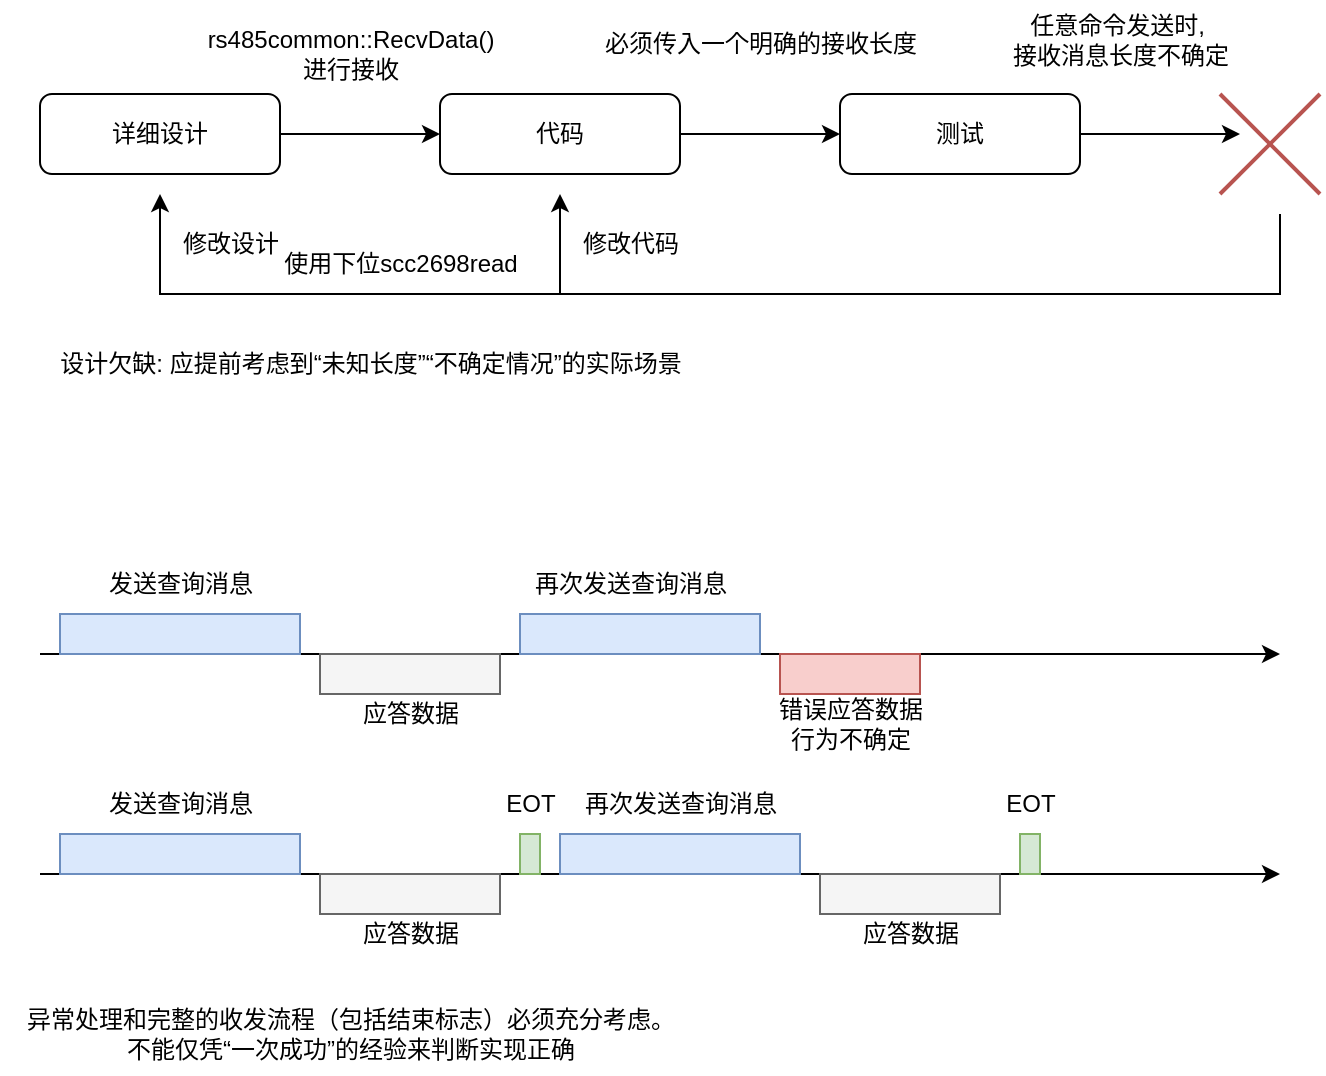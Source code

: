 <mxfile version="28.1.2">
  <diagram name="第 1 页" id="EDp3G40rQHVfG3d7pGEE">
    <mxGraphModel dx="913" dy="499" grid="1" gridSize="10" guides="1" tooltips="1" connect="1" arrows="0" fold="1" page="1" pageScale="1" pageWidth="827" pageHeight="1169" math="0" shadow="0">
      <root>
        <mxCell id="0" />
        <mxCell id="1" parent="0" />
        <mxCell id="7sq4FqvOHcfhc_V7E_Is-4" style="edgeStyle=orthogonalEdgeStyle;rounded=0;orthogonalLoop=1;jettySize=auto;html=1;" parent="1" source="7sq4FqvOHcfhc_V7E_Is-1" target="7sq4FqvOHcfhc_V7E_Is-2" edge="1">
          <mxGeometry relative="1" as="geometry" />
        </mxCell>
        <mxCell id="7sq4FqvOHcfhc_V7E_Is-1" value="详细设计" style="rounded=1;whiteSpace=wrap;html=1;" parent="1" vertex="1">
          <mxGeometry x="160" y="200" width="120" height="40" as="geometry" />
        </mxCell>
        <mxCell id="7sq4FqvOHcfhc_V7E_Is-5" style="edgeStyle=orthogonalEdgeStyle;rounded=0;orthogonalLoop=1;jettySize=auto;html=1;" parent="1" source="7sq4FqvOHcfhc_V7E_Is-2" target="7sq4FqvOHcfhc_V7E_Is-3" edge="1">
          <mxGeometry relative="1" as="geometry" />
        </mxCell>
        <mxCell id="7sq4FqvOHcfhc_V7E_Is-2" value="代码" style="rounded=1;whiteSpace=wrap;html=1;" parent="1" vertex="1">
          <mxGeometry x="360" y="200" width="120" height="40" as="geometry" />
        </mxCell>
        <mxCell id="7sq4FqvOHcfhc_V7E_Is-8" style="edgeStyle=orthogonalEdgeStyle;rounded=0;orthogonalLoop=1;jettySize=auto;html=1;" parent="1" source="7sq4FqvOHcfhc_V7E_Is-3" edge="1">
          <mxGeometry relative="1" as="geometry">
            <mxPoint x="760.0" y="220" as="targetPoint" />
          </mxGeometry>
        </mxCell>
        <mxCell id="7sq4FqvOHcfhc_V7E_Is-3" value="测试" style="rounded=1;whiteSpace=wrap;html=1;" parent="1" vertex="1">
          <mxGeometry x="560" y="200" width="120" height="40" as="geometry" />
        </mxCell>
        <mxCell id="7sq4FqvOHcfhc_V7E_Is-6" value="" style="endArrow=none;html=1;rounded=0;fillColor=#f8cecc;strokeColor=#b85450;strokeWidth=2;" parent="1" edge="1">
          <mxGeometry width="50" height="50" relative="1" as="geometry">
            <mxPoint x="750" y="250" as="sourcePoint" />
            <mxPoint x="800" y="200" as="targetPoint" />
          </mxGeometry>
        </mxCell>
        <mxCell id="7sq4FqvOHcfhc_V7E_Is-7" value="" style="endArrow=none;html=1;rounded=0;fillColor=#f8cecc;strokeColor=#b85450;strokeWidth=2;" parent="1" edge="1">
          <mxGeometry width="50" height="50" relative="1" as="geometry">
            <mxPoint x="800" y="250" as="sourcePoint" />
            <mxPoint x="750" y="200" as="targetPoint" />
          </mxGeometry>
        </mxCell>
        <mxCell id="7sq4FqvOHcfhc_V7E_Is-9" value="" style="endArrow=classic;html=1;rounded=0;" parent="1" edge="1">
          <mxGeometry width="50" height="50" relative="1" as="geometry">
            <mxPoint x="780" y="260" as="sourcePoint" />
            <mxPoint x="220" y="250" as="targetPoint" />
            <Array as="points">
              <mxPoint x="780" y="300" />
              <mxPoint x="220" y="300" />
            </Array>
          </mxGeometry>
        </mxCell>
        <mxCell id="7sq4FqvOHcfhc_V7E_Is-10" value="" style="endArrow=classic;html=1;rounded=0;" parent="1" edge="1">
          <mxGeometry width="50" height="50" relative="1" as="geometry">
            <mxPoint x="420" y="300" as="sourcePoint" />
            <mxPoint x="420" y="250" as="targetPoint" />
          </mxGeometry>
        </mxCell>
        <mxCell id="7sq4FqvOHcfhc_V7E_Is-11" value="修改设计" style="text;html=1;align=center;verticalAlign=middle;resizable=0;points=[];autosize=1;strokeColor=none;fillColor=none;" parent="1" vertex="1">
          <mxGeometry x="220" y="260" width="70" height="30" as="geometry" />
        </mxCell>
        <mxCell id="7sq4FqvOHcfhc_V7E_Is-12" value="修改代码" style="text;html=1;align=center;verticalAlign=middle;resizable=0;points=[];autosize=1;strokeColor=none;fillColor=none;" parent="1" vertex="1">
          <mxGeometry x="420" y="260" width="70" height="30" as="geometry" />
        </mxCell>
        <mxCell id="R3Los7oFmgDTBBbwaGdE-1" value="rs485common::RecvData()&lt;div&gt;进行接收&lt;/div&gt;" style="text;html=1;align=center;verticalAlign=middle;resizable=0;points=[];autosize=1;strokeColor=none;fillColor=none;" vertex="1" parent="1">
          <mxGeometry x="230" y="160" width="170" height="40" as="geometry" />
        </mxCell>
        <mxCell id="R3Los7oFmgDTBBbwaGdE-2" value="必须传入一个明确的接收长度" style="text;html=1;align=center;verticalAlign=middle;resizable=0;points=[];autosize=1;strokeColor=none;fillColor=none;" vertex="1" parent="1">
          <mxGeometry x="430" y="160" width="180" height="30" as="geometry" />
        </mxCell>
        <mxCell id="R3Los7oFmgDTBBbwaGdE-3" value="任意命令发送时,&amp;nbsp;&lt;div&gt;接收消息长度不确定&lt;/div&gt;" style="text;html=1;align=center;verticalAlign=middle;resizable=0;points=[];autosize=1;strokeColor=none;fillColor=none;" vertex="1" parent="1">
          <mxGeometry x="635" y="153" width="130" height="40" as="geometry" />
        </mxCell>
        <mxCell id="R3Los7oFmgDTBBbwaGdE-4" value="使用下位scc2698read" style="text;html=1;align=center;verticalAlign=middle;resizable=0;points=[];autosize=1;strokeColor=none;fillColor=none;" vertex="1" parent="1">
          <mxGeometry x="270" y="270" width="140" height="30" as="geometry" />
        </mxCell>
        <mxCell id="R3Los7oFmgDTBBbwaGdE-5" value="设计欠缺:&amp;nbsp;应提前考虑到“未知长度”“不确定情况”的实际场景" style="text;html=1;align=center;verticalAlign=middle;resizable=0;points=[];autosize=1;strokeColor=none;fillColor=none;" vertex="1" parent="1">
          <mxGeometry x="160" y="320" width="330" height="30" as="geometry" />
        </mxCell>
        <mxCell id="R3Los7oFmgDTBBbwaGdE-6" value="" style="endArrow=classic;html=1;rounded=0;" edge="1" parent="1">
          <mxGeometry width="50" height="50" relative="1" as="geometry">
            <mxPoint x="160" y="480" as="sourcePoint" />
            <mxPoint x="780" y="480" as="targetPoint" />
          </mxGeometry>
        </mxCell>
        <mxCell id="R3Los7oFmgDTBBbwaGdE-7" value="" style="rounded=0;whiteSpace=wrap;html=1;fillColor=#dae8fc;strokeColor=#6c8ebf;" vertex="1" parent="1">
          <mxGeometry x="170" y="460" width="120" height="20" as="geometry" />
        </mxCell>
        <mxCell id="R3Los7oFmgDTBBbwaGdE-8" value="" style="rounded=0;whiteSpace=wrap;html=1;fillColor=#f5f5f5;fontColor=#333333;strokeColor=#666666;" vertex="1" parent="1">
          <mxGeometry x="300" y="480" width="90" height="20" as="geometry" />
        </mxCell>
        <mxCell id="R3Los7oFmgDTBBbwaGdE-10" value="" style="rounded=0;whiteSpace=wrap;html=1;fillColor=#dae8fc;strokeColor=#6c8ebf;" vertex="1" parent="1">
          <mxGeometry x="400" y="460" width="120" height="20" as="geometry" />
        </mxCell>
        <mxCell id="R3Los7oFmgDTBBbwaGdE-11" value="" style="rounded=0;whiteSpace=wrap;html=1;fillColor=#f8cecc;strokeColor=#b85450;" vertex="1" parent="1">
          <mxGeometry x="530" y="480" width="70" height="20" as="geometry" />
        </mxCell>
        <mxCell id="R3Los7oFmgDTBBbwaGdE-12" value="" style="endArrow=classic;html=1;rounded=0;" edge="1" parent="1">
          <mxGeometry width="50" height="50" relative="1" as="geometry">
            <mxPoint x="160" y="590" as="sourcePoint" />
            <mxPoint x="780" y="590" as="targetPoint" />
          </mxGeometry>
        </mxCell>
        <mxCell id="R3Los7oFmgDTBBbwaGdE-13" value="" style="rounded=0;whiteSpace=wrap;html=1;fillColor=#dae8fc;strokeColor=#6c8ebf;" vertex="1" parent="1">
          <mxGeometry x="170" y="570" width="120" height="20" as="geometry" />
        </mxCell>
        <mxCell id="R3Los7oFmgDTBBbwaGdE-14" value="" style="rounded=0;whiteSpace=wrap;html=1;fillColor=#f5f5f5;fontColor=#333333;strokeColor=#666666;" vertex="1" parent="1">
          <mxGeometry x="300" y="590" width="90" height="20" as="geometry" />
        </mxCell>
        <mxCell id="R3Los7oFmgDTBBbwaGdE-15" value="" style="rounded=0;whiteSpace=wrap;html=1;fillColor=#dae8fc;strokeColor=#6c8ebf;" vertex="1" parent="1">
          <mxGeometry x="420" y="570" width="120" height="20" as="geometry" />
        </mxCell>
        <mxCell id="R3Los7oFmgDTBBbwaGdE-17" value="" style="rounded=0;whiteSpace=wrap;html=1;fillColor=#d5e8d4;strokeColor=#82b366;" vertex="1" parent="1">
          <mxGeometry x="400" y="570" width="10" height="20" as="geometry" />
        </mxCell>
        <mxCell id="R3Los7oFmgDTBBbwaGdE-19" value="" style="rounded=0;whiteSpace=wrap;html=1;fillColor=#f5f5f5;fontColor=#333333;strokeColor=#666666;" vertex="1" parent="1">
          <mxGeometry x="550" y="590" width="90" height="20" as="geometry" />
        </mxCell>
        <mxCell id="R3Los7oFmgDTBBbwaGdE-20" value="" style="rounded=0;whiteSpace=wrap;html=1;fillColor=#d5e8d4;strokeColor=#82b366;" vertex="1" parent="1">
          <mxGeometry x="650" y="570" width="10" height="20" as="geometry" />
        </mxCell>
        <mxCell id="R3Los7oFmgDTBBbwaGdE-21" value="EOT" style="text;html=1;align=center;verticalAlign=middle;resizable=0;points=[];autosize=1;strokeColor=none;fillColor=none;" vertex="1" parent="1">
          <mxGeometry x="380" y="540" width="50" height="30" as="geometry" />
        </mxCell>
        <mxCell id="R3Los7oFmgDTBBbwaGdE-22" value="EOT" style="text;html=1;align=center;verticalAlign=middle;resizable=0;points=[];autosize=1;strokeColor=none;fillColor=none;" vertex="1" parent="1">
          <mxGeometry x="630" y="540" width="50" height="30" as="geometry" />
        </mxCell>
        <mxCell id="R3Los7oFmgDTBBbwaGdE-23" value="发送查询消息" style="text;html=1;align=center;verticalAlign=middle;resizable=0;points=[];autosize=1;strokeColor=none;fillColor=none;" vertex="1" parent="1">
          <mxGeometry x="180" y="430" width="100" height="30" as="geometry" />
        </mxCell>
        <mxCell id="R3Los7oFmgDTBBbwaGdE-24" value="应答数据" style="text;html=1;align=center;verticalAlign=middle;resizable=0;points=[];autosize=1;strokeColor=none;fillColor=none;" vertex="1" parent="1">
          <mxGeometry x="310" y="495" width="70" height="30" as="geometry" />
        </mxCell>
        <mxCell id="R3Los7oFmgDTBBbwaGdE-25" value="再次发送查询消息" style="text;html=1;align=center;verticalAlign=middle;resizable=0;points=[];autosize=1;strokeColor=none;fillColor=none;" vertex="1" parent="1">
          <mxGeometry x="395" y="430" width="120" height="30" as="geometry" />
        </mxCell>
        <mxCell id="R3Los7oFmgDTBBbwaGdE-26" value="错误应答数据&lt;div&gt;行为不确定&lt;/div&gt;" style="text;html=1;align=center;verticalAlign=middle;resizable=0;points=[];autosize=1;strokeColor=none;fillColor=none;" vertex="1" parent="1">
          <mxGeometry x="515" y="495" width="100" height="40" as="geometry" />
        </mxCell>
        <mxCell id="R3Los7oFmgDTBBbwaGdE-27" value="发送查询消息" style="text;html=1;align=center;verticalAlign=middle;resizable=0;points=[];autosize=1;strokeColor=none;fillColor=none;" vertex="1" parent="1">
          <mxGeometry x="180" y="540" width="100" height="30" as="geometry" />
        </mxCell>
        <mxCell id="R3Los7oFmgDTBBbwaGdE-28" value="应答数据" style="text;html=1;align=center;verticalAlign=middle;resizable=0;points=[];autosize=1;strokeColor=none;fillColor=none;" vertex="1" parent="1">
          <mxGeometry x="310" y="605" width="70" height="30" as="geometry" />
        </mxCell>
        <mxCell id="R3Los7oFmgDTBBbwaGdE-29" value="再次发送查询消息" style="text;html=1;align=center;verticalAlign=middle;resizable=0;points=[];autosize=1;strokeColor=none;fillColor=none;" vertex="1" parent="1">
          <mxGeometry x="420" y="540" width="120" height="30" as="geometry" />
        </mxCell>
        <mxCell id="R3Los7oFmgDTBBbwaGdE-30" value="应答数据" style="text;html=1;align=center;verticalAlign=middle;resizable=0;points=[];autosize=1;strokeColor=none;fillColor=none;" vertex="1" parent="1">
          <mxGeometry x="560" y="605" width="70" height="30" as="geometry" />
        </mxCell>
        <mxCell id="R3Los7oFmgDTBBbwaGdE-33" value="&lt;div&gt;异常处理和完整的收发流程（包括结束标志）必须充分考虑。&lt;/div&gt;&lt;div&gt;不能仅凭“一次成功”的经验来判断实现正确&lt;/div&gt;" style="text;html=1;align=center;verticalAlign=middle;resizable=0;points=[];autosize=1;strokeColor=none;fillColor=none;" vertex="1" parent="1">
          <mxGeometry x="140" y="650" width="350" height="40" as="geometry" />
        </mxCell>
      </root>
    </mxGraphModel>
  </diagram>
</mxfile>

